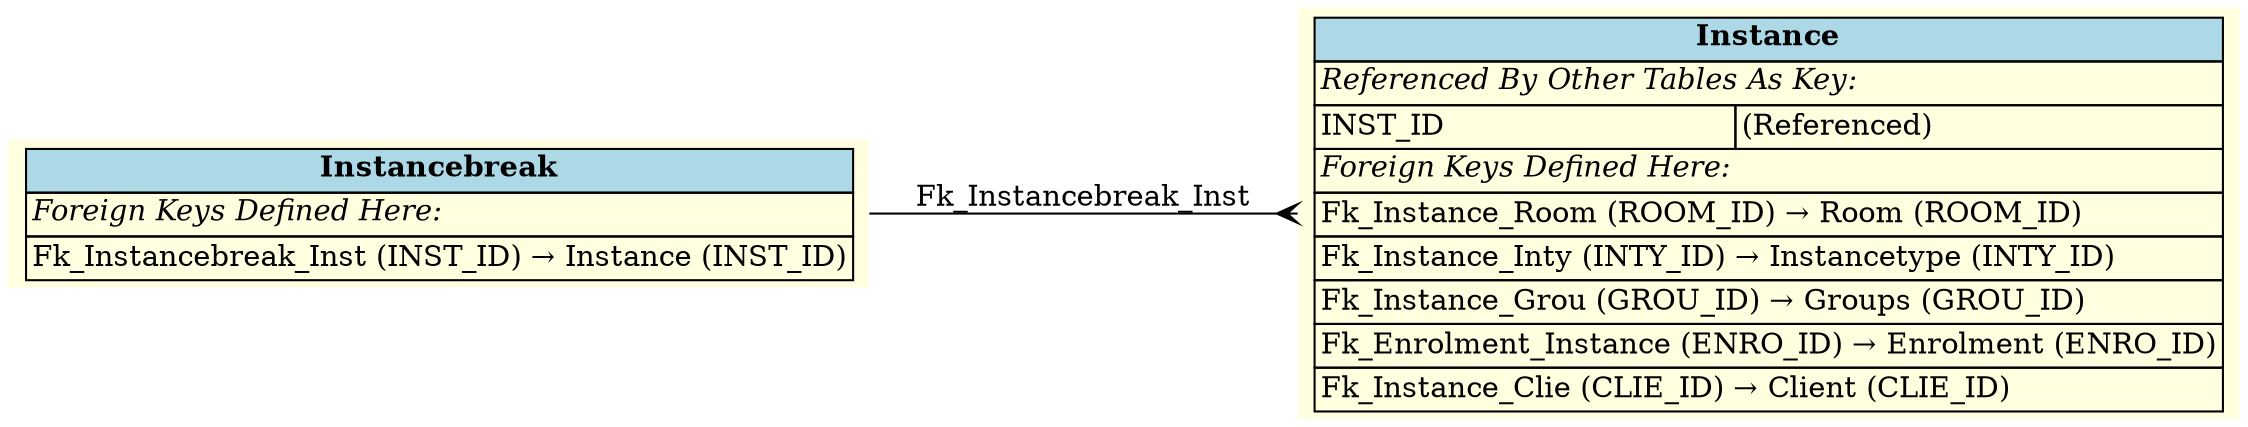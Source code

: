 digraph ERD {
  rankdir=LR;
  node [shape=plaintext, style=filled, fillcolor=lightyellow];
  edge [arrowhead=crow, arrowtail=none, dir=both, labelfontsize=10];

  "Instance" [
    label=<
    <TABLE BORDER="0" CELLBORDER="1" CELLSPACING="0" BGCOLOR="lightyellow">
      <TR><TD COLSPAN="2" BGCOLOR="lightblue"><B>Instance</B></TD></TR>
      <TR><TD COLSPAN="2" ALIGN="LEFT"><I>Referenced By Other Tables As Key:</I></TD></TR>
      <TR><TD ALIGN="LEFT">INST_ID</TD><TD ALIGN="LEFT">(Referenced)</TD></TR>
      <TR><TD COLSPAN="2" ALIGN="LEFT"><I>Foreign Keys Defined Here:</I></TD></TR>
      <TR><TD ALIGN="LEFT" COLSPAN="2">Fk_Instance_Room (ROOM_ID) &rarr; Room (ROOM_ID)</TD></TR>
      <TR><TD ALIGN="LEFT" COLSPAN="2">Fk_Instance_Inty (INTY_ID) &rarr; Instancetype (INTY_ID)</TD></TR>
      <TR><TD ALIGN="LEFT" COLSPAN="2">Fk_Instance_Grou (GROU_ID) &rarr; Groups (GROU_ID)</TD></TR>
      <TR><TD ALIGN="LEFT" COLSPAN="2">Fk_Enrolment_Instance (ENRO_ID) &rarr; Enrolment (ENRO_ID)</TD></TR>
      <TR><TD ALIGN="LEFT" COLSPAN="2">Fk_Instance_Clie (CLIE_ID) &rarr; Client (CLIE_ID)</TD></TR>
    </TABLE>
    >
  ];

  "Instancebreak" [
    label=<
    <TABLE BORDER="0" CELLBORDER="1" CELLSPACING="0" BGCOLOR="lightyellow">
      <TR><TD COLSPAN="2" BGCOLOR="lightblue"><B>Instancebreak</B></TD></TR>
      <TR><TD COLSPAN="2" ALIGN="LEFT"><I>Foreign Keys Defined Here:</I></TD></TR>
      <TR><TD ALIGN="LEFT" COLSPAN="2">Fk_Instancebreak_Inst (INST_ID) &rarr; Instance (INST_ID)</TD></TR>
    </TABLE>
    >
  ];

  "Instancebreak" -> "Instance" [label=" Fk_Instancebreak_Inst "];
}
